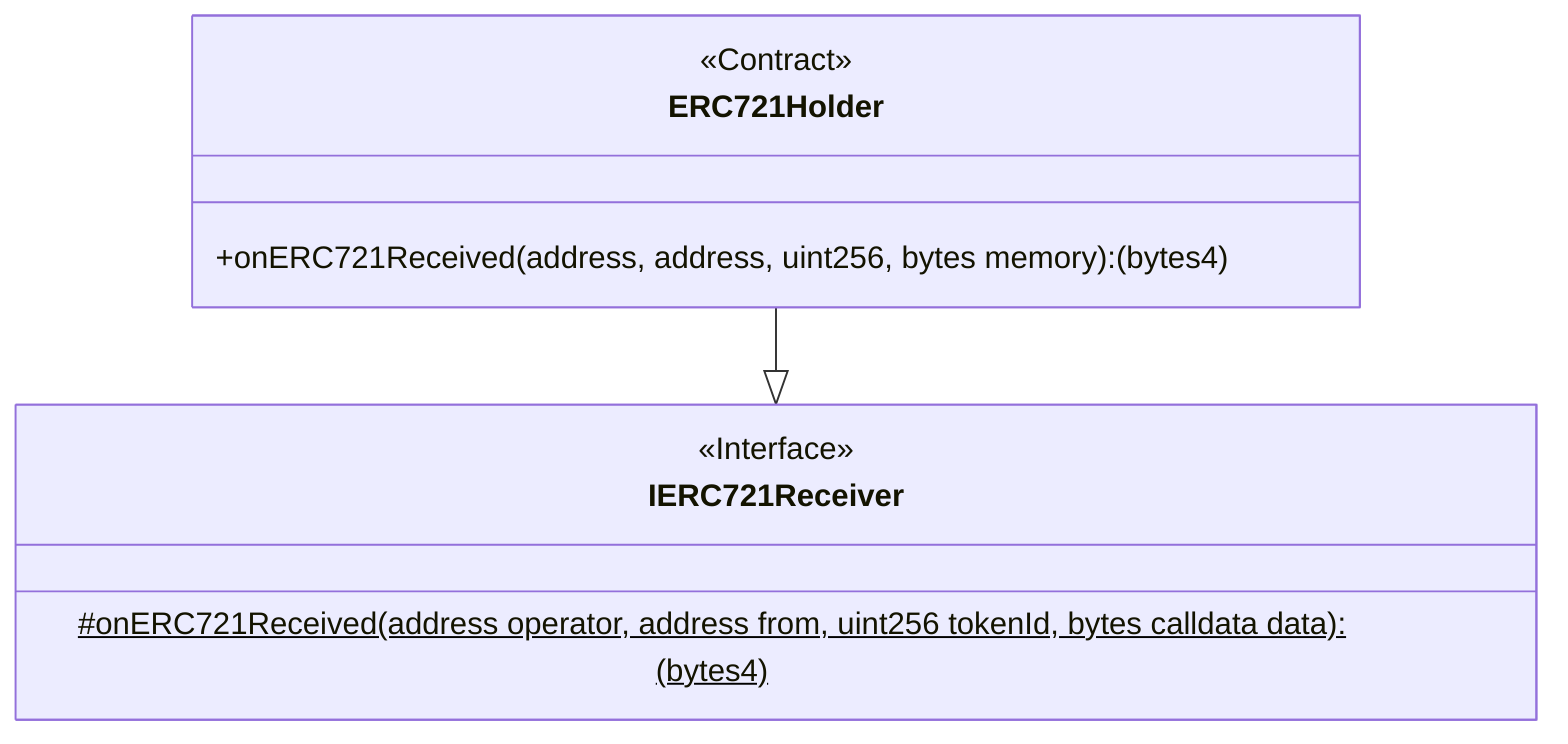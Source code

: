 classDiagram
  %% 441:353:1
  class ERC721Holder {
    <<Contract>>
    +onERC721Received(address, address, uint256, bytes memory): (bytes4)
  }
  
  ERC721Holder --|> IERC721Receiver
  
  %% 295:699:0
  class IERC721Receiver {
    <<Interface>>
    #onERC721Received(address operator, address from, uint256 tokenId, bytes calldata data): (bytes4)$
  }